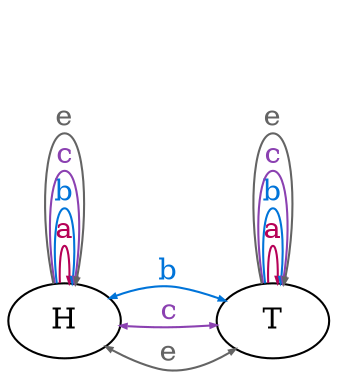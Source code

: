 digraph G {
  rankdir=LR
  edge[arrowsize=0.3];
  
  edge[
    label="a",
    color="#b60157",
    fontcolor="#b60157",
  ];
  H -> H;
  T -> T;

  edge[
    label="b",
    color="#0074d9",
    fontcolor="#0074d9",
  ];
  H -> T[dir=both];
  H -> H;
  T -> T;

  edge[
    label="c",
    color="#8b41b1",
    fontcolor="#8b41b1",
  ];
  H -> T[dir=both];
  H -> H;
  T -> T;
  
  edge[
    label="e",
    color="#646464",
    fontcolor="#646464",
  ];
  H -> T[dir=both];
  H -> H;
  T -> T;
}
